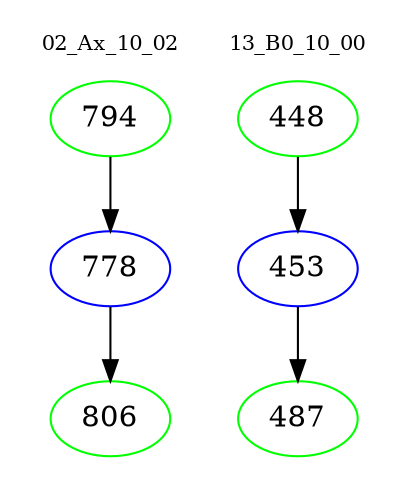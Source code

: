 digraph{
subgraph cluster_0 {
color = white
label = "02_Ax_10_02";
fontsize=10;
T0_794 [label="794", color="green"]
T0_794 -> T0_778 [color="black"]
T0_778 [label="778", color="blue"]
T0_778 -> T0_806 [color="black"]
T0_806 [label="806", color="green"]
}
subgraph cluster_1 {
color = white
label = "13_B0_10_00";
fontsize=10;
T1_448 [label="448", color="green"]
T1_448 -> T1_453 [color="black"]
T1_453 [label="453", color="blue"]
T1_453 -> T1_487 [color="black"]
T1_487 [label="487", color="green"]
}
}
